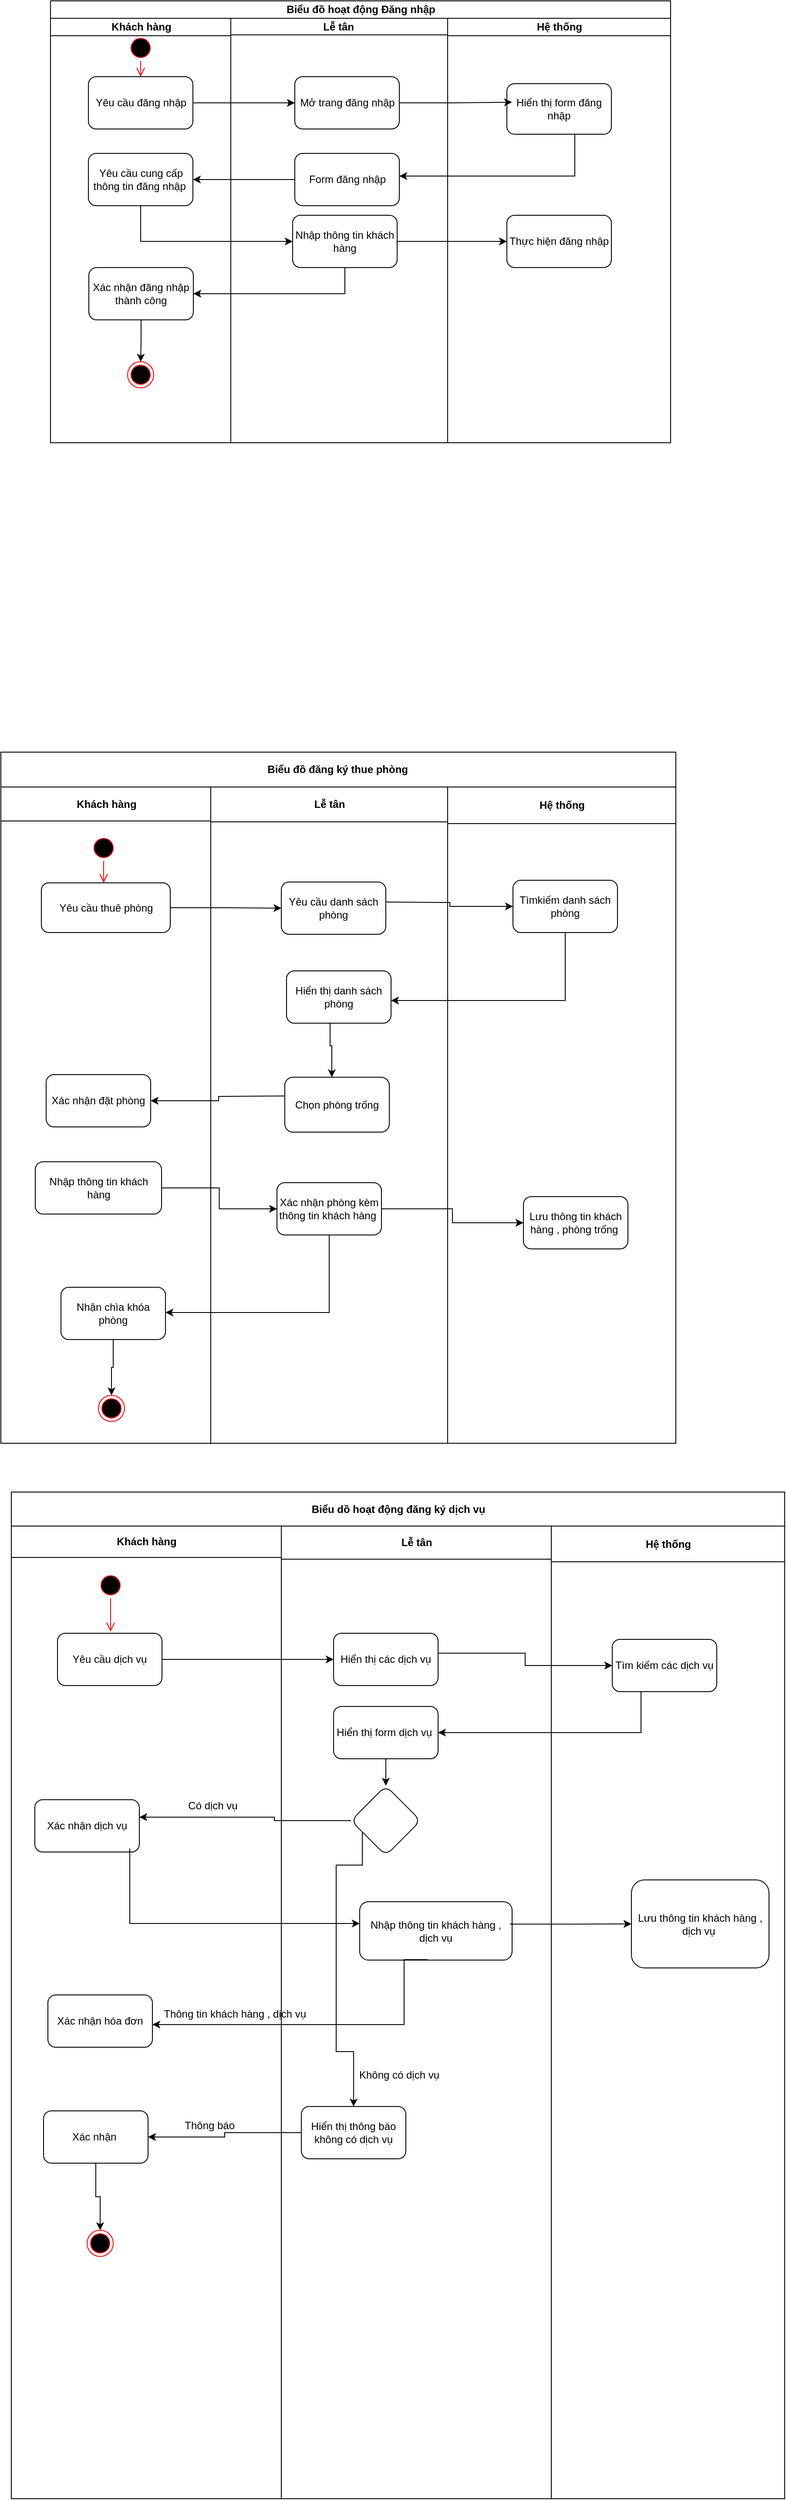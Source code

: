 <mxfile version="24.8.3">
  <diagram name="Trang-1" id="MTdkF9mDi7R8WwIQ6yO3">
    <mxGraphModel dx="1668" dy="1347" grid="0" gridSize="10" guides="1" tooltips="1" connect="1" arrows="1" fold="1" page="0" pageScale="1" pageWidth="827" pageHeight="1169" math="0" shadow="0">
      <root>
        <mxCell id="0" />
        <mxCell id="1" parent="0" />
        <mxCell id="F9e43ypE8cJtCJKcGlM9-1" value="Biểu đồ hoạt động Đăng nhập" style="swimlane;childLayout=stackLayout;resizeParent=1;resizeParentMax=0;startSize=20;html=1;" vertex="1" parent="1">
          <mxGeometry x="195" y="-254" width="712" height="507" as="geometry" />
        </mxCell>
        <mxCell id="F9e43ypE8cJtCJKcGlM9-2" value="Khách hàng" style="swimlane;startSize=20;html=1;" vertex="1" parent="F9e43ypE8cJtCJKcGlM9-1">
          <mxGeometry y="20" width="207" height="487" as="geometry" />
        </mxCell>
        <mxCell id="F9e43ypE8cJtCJKcGlM9-5" value="" style="ellipse;html=1;shape=startState;fillColor=#000000;strokeColor=#ff0000;" vertex="1" parent="F9e43ypE8cJtCJKcGlM9-2">
          <mxGeometry x="88.5" y="19" width="30" height="30" as="geometry" />
        </mxCell>
        <mxCell id="F9e43ypE8cJtCJKcGlM9-6" value="" style="edgeStyle=orthogonalEdgeStyle;html=1;verticalAlign=bottom;endArrow=open;endSize=8;strokeColor=#ff0000;rounded=0;" edge="1" source="F9e43ypE8cJtCJKcGlM9-5" parent="F9e43ypE8cJtCJKcGlM9-2" target="F9e43ypE8cJtCJKcGlM9-8">
          <mxGeometry relative="1" as="geometry">
            <mxPoint x="62.0" y="125" as="targetPoint" />
            <Array as="points">
              <mxPoint x="103" y="117" />
              <mxPoint x="103" y="117" />
            </Array>
          </mxGeometry>
        </mxCell>
        <mxCell id="F9e43ypE8cJtCJKcGlM9-8" value="Yêu cầu đăng nhập" style="rounded=1;whiteSpace=wrap;html=1;" vertex="1" parent="F9e43ypE8cJtCJKcGlM9-2">
          <mxGeometry x="43.5" y="67" width="120" height="60" as="geometry" />
        </mxCell>
        <mxCell id="F9e43ypE8cJtCJKcGlM9-15" value="Yêu cầu cung cấp thông tin đăng nhập&amp;nbsp;" style="rounded=1;whiteSpace=wrap;html=1;" vertex="1" parent="F9e43ypE8cJtCJKcGlM9-2">
          <mxGeometry x="43.5" y="155" width="120" height="60" as="geometry" />
        </mxCell>
        <mxCell id="F9e43ypE8cJtCJKcGlM9-92" style="edgeStyle=orthogonalEdgeStyle;rounded=0;orthogonalLoop=1;jettySize=auto;html=1;entryX=0.5;entryY=0;entryDx=0;entryDy=0;" edge="1" parent="F9e43ypE8cJtCJKcGlM9-2" source="F9e43ypE8cJtCJKcGlM9-89" target="F9e43ypE8cJtCJKcGlM9-91">
          <mxGeometry relative="1" as="geometry" />
        </mxCell>
        <mxCell id="F9e43ypE8cJtCJKcGlM9-89" value="Xác nhận đăng nhập thành công" style="whiteSpace=wrap;html=1;rounded=1;" vertex="1" parent="F9e43ypE8cJtCJKcGlM9-2">
          <mxGeometry x="44.0" y="286" width="120" height="60" as="geometry" />
        </mxCell>
        <mxCell id="F9e43ypE8cJtCJKcGlM9-91" value="" style="ellipse;html=1;shape=endState;fillColor=#000000;strokeColor=#ff0000;" vertex="1" parent="F9e43ypE8cJtCJKcGlM9-2">
          <mxGeometry x="88.5" y="394" width="30" height="30" as="geometry" />
        </mxCell>
        <mxCell id="F9e43ypE8cJtCJKcGlM9-3" value="Lễ tân&amp;nbsp;" style="swimlane;startSize=19;html=1;" vertex="1" parent="F9e43ypE8cJtCJKcGlM9-1">
          <mxGeometry x="207" y="20" width="249" height="487" as="geometry" />
        </mxCell>
        <mxCell id="F9e43ypE8cJtCJKcGlM9-9" value="Mở trang đăng nhập" style="rounded=1;whiteSpace=wrap;html=1;" vertex="1" parent="F9e43ypE8cJtCJKcGlM9-3">
          <mxGeometry x="73.5" y="67" width="120" height="60" as="geometry" />
        </mxCell>
        <mxCell id="F9e43ypE8cJtCJKcGlM9-10" value="Form đăng nhập" style="rounded=1;whiteSpace=wrap;html=1;" vertex="1" parent="F9e43ypE8cJtCJKcGlM9-3">
          <mxGeometry x="73.5" y="155" width="120" height="60" as="geometry" />
        </mxCell>
        <mxCell id="F9e43ypE8cJtCJKcGlM9-17" value="Nhập thông tin khách hàng" style="whiteSpace=wrap;html=1;rounded=1;" vertex="1" parent="F9e43ypE8cJtCJKcGlM9-3">
          <mxGeometry x="71.0" y="226" width="120" height="60" as="geometry" />
        </mxCell>
        <mxCell id="F9e43ypE8cJtCJKcGlM9-4" value="Hệ thống" style="swimlane;startSize=20;html=1;" vertex="1" parent="F9e43ypE8cJtCJKcGlM9-1">
          <mxGeometry x="456" y="20" width="256" height="487" as="geometry" />
        </mxCell>
        <mxCell id="F9e43ypE8cJtCJKcGlM9-11" value="Hiển thị form đăng nhập" style="rounded=1;whiteSpace=wrap;html=1;" vertex="1" parent="F9e43ypE8cJtCJKcGlM9-4">
          <mxGeometry x="68" y="75" width="120" height="58" as="geometry" />
        </mxCell>
        <mxCell id="F9e43ypE8cJtCJKcGlM9-20" value="Thực hiện đăng nhập" style="whiteSpace=wrap;html=1;rounded=1;" vertex="1" parent="F9e43ypE8cJtCJKcGlM9-4">
          <mxGeometry x="68" y="226" width="120" height="60" as="geometry" />
        </mxCell>
        <mxCell id="F9e43ypE8cJtCJKcGlM9-12" style="edgeStyle=orthogonalEdgeStyle;rounded=0;orthogonalLoop=1;jettySize=auto;html=1;" edge="1" parent="F9e43ypE8cJtCJKcGlM9-1" source="F9e43ypE8cJtCJKcGlM9-8" target="F9e43ypE8cJtCJKcGlM9-9">
          <mxGeometry relative="1" as="geometry" />
        </mxCell>
        <mxCell id="F9e43ypE8cJtCJKcGlM9-13" style="edgeStyle=orthogonalEdgeStyle;rounded=0;orthogonalLoop=1;jettySize=auto;html=1;entryX=0.049;entryY=0.367;entryDx=0;entryDy=0;entryPerimeter=0;" edge="1" parent="F9e43ypE8cJtCJKcGlM9-1" source="F9e43ypE8cJtCJKcGlM9-9" target="F9e43ypE8cJtCJKcGlM9-11">
          <mxGeometry relative="1" as="geometry" />
        </mxCell>
        <mxCell id="F9e43ypE8cJtCJKcGlM9-14" style="edgeStyle=orthogonalEdgeStyle;rounded=0;orthogonalLoop=1;jettySize=auto;html=1;" edge="1" parent="F9e43ypE8cJtCJKcGlM9-1" source="F9e43ypE8cJtCJKcGlM9-11" target="F9e43ypE8cJtCJKcGlM9-10">
          <mxGeometry relative="1" as="geometry">
            <Array as="points">
              <mxPoint x="602" y="201" />
            </Array>
          </mxGeometry>
        </mxCell>
        <mxCell id="F9e43ypE8cJtCJKcGlM9-16" style="edgeStyle=orthogonalEdgeStyle;rounded=0;orthogonalLoop=1;jettySize=auto;html=1;" edge="1" parent="F9e43ypE8cJtCJKcGlM9-1" source="F9e43ypE8cJtCJKcGlM9-10" target="F9e43ypE8cJtCJKcGlM9-15">
          <mxGeometry relative="1" as="geometry" />
        </mxCell>
        <mxCell id="F9e43ypE8cJtCJKcGlM9-18" value="" style="edgeStyle=orthogonalEdgeStyle;rounded=0;orthogonalLoop=1;jettySize=auto;html=1;" edge="1" parent="F9e43ypE8cJtCJKcGlM9-1" source="F9e43ypE8cJtCJKcGlM9-15" target="F9e43ypE8cJtCJKcGlM9-17">
          <mxGeometry relative="1" as="geometry">
            <Array as="points">
              <mxPoint x="103" y="276" />
            </Array>
          </mxGeometry>
        </mxCell>
        <mxCell id="F9e43ypE8cJtCJKcGlM9-21" value="" style="edgeStyle=orthogonalEdgeStyle;rounded=0;orthogonalLoop=1;jettySize=auto;html=1;" edge="1" parent="F9e43ypE8cJtCJKcGlM9-1" source="F9e43ypE8cJtCJKcGlM9-17" target="F9e43ypE8cJtCJKcGlM9-20">
          <mxGeometry relative="1" as="geometry" />
        </mxCell>
        <mxCell id="F9e43ypE8cJtCJKcGlM9-90" value="" style="edgeStyle=orthogonalEdgeStyle;rounded=0;orthogonalLoop=1;jettySize=auto;html=1;" edge="1" parent="F9e43ypE8cJtCJKcGlM9-1" source="F9e43ypE8cJtCJKcGlM9-17" target="F9e43ypE8cJtCJKcGlM9-89">
          <mxGeometry relative="1" as="geometry">
            <Array as="points">
              <mxPoint x="338" y="336" />
            </Array>
          </mxGeometry>
        </mxCell>
        <mxCell id="F9e43ypE8cJtCJKcGlM9-24" value="Biểu đồ đăng ký thue phòng&amp;nbsp;" style="swimlane;childLayout=stackLayout;resizeParent=1;resizeParentMax=0;startSize=40;html=1;" vertex="1" parent="1">
          <mxGeometry x="138" y="608" width="775" height="793" as="geometry" />
        </mxCell>
        <mxCell id="F9e43ypE8cJtCJKcGlM9-25" value="Khách hàng" style="swimlane;startSize=39;html=1;" vertex="1" parent="F9e43ypE8cJtCJKcGlM9-24">
          <mxGeometry y="40" width="241" height="753" as="geometry" />
        </mxCell>
        <mxCell id="F9e43ypE8cJtCJKcGlM9-28" value="" style="ellipse;html=1;shape=startState;fillColor=#000000;strokeColor=#ff0000;" vertex="1" parent="F9e43ypE8cJtCJKcGlM9-25">
          <mxGeometry x="103" y="55" width="30" height="30" as="geometry" />
        </mxCell>
        <mxCell id="F9e43ypE8cJtCJKcGlM9-29" value="" style="edgeStyle=orthogonalEdgeStyle;html=1;verticalAlign=bottom;endArrow=open;endSize=8;strokeColor=#ff0000;rounded=0;" edge="1" source="F9e43ypE8cJtCJKcGlM9-28" parent="F9e43ypE8cJtCJKcGlM9-25">
          <mxGeometry relative="1" as="geometry">
            <mxPoint x="118" y="110" as="targetPoint" />
          </mxGeometry>
        </mxCell>
        <mxCell id="F9e43ypE8cJtCJKcGlM9-30" value="Yêu cầu thuê phòng" style="rounded=1;whiteSpace=wrap;html=1;" vertex="1" parent="F9e43ypE8cJtCJKcGlM9-25">
          <mxGeometry x="46.5" y="110" width="148" height="57" as="geometry" />
        </mxCell>
        <mxCell id="F9e43ypE8cJtCJKcGlM9-43" value="Nhập thông tin khách hàng" style="whiteSpace=wrap;html=1;rounded=1;" vertex="1" parent="F9e43ypE8cJtCJKcGlM9-25">
          <mxGeometry x="39.5" y="430" width="145" height="60" as="geometry" />
        </mxCell>
        <mxCell id="F9e43ypE8cJtCJKcGlM9-47" value="Xác nhận đặt phòng" style="whiteSpace=wrap;html=1;rounded=1;" vertex="1" parent="F9e43ypE8cJtCJKcGlM9-25">
          <mxGeometry x="52" y="330" width="120" height="60" as="geometry" />
        </mxCell>
        <mxCell id="F9e43ypE8cJtCJKcGlM9-48" value="" style="edgeStyle=orthogonalEdgeStyle;rounded=0;orthogonalLoop=1;jettySize=auto;html=1;" edge="1" parent="F9e43ypE8cJtCJKcGlM9-25" target="F9e43ypE8cJtCJKcGlM9-47">
          <mxGeometry relative="1" as="geometry">
            <mxPoint x="328" y="354.5" as="sourcePoint" />
          </mxGeometry>
        </mxCell>
        <mxCell id="F9e43ypE8cJtCJKcGlM9-88" style="edgeStyle=orthogonalEdgeStyle;rounded=0;orthogonalLoop=1;jettySize=auto;html=1;entryX=0.5;entryY=0;entryDx=0;entryDy=0;" edge="1" parent="F9e43ypE8cJtCJKcGlM9-25" source="F9e43ypE8cJtCJKcGlM9-53" target="F9e43ypE8cJtCJKcGlM9-87">
          <mxGeometry relative="1" as="geometry" />
        </mxCell>
        <mxCell id="F9e43ypE8cJtCJKcGlM9-53" value="Nhận chìa khóa phòng" style="whiteSpace=wrap;html=1;rounded=1;" vertex="1" parent="F9e43ypE8cJtCJKcGlM9-25">
          <mxGeometry x="69" y="574" width="120" height="60" as="geometry" />
        </mxCell>
        <mxCell id="F9e43ypE8cJtCJKcGlM9-87" value="" style="ellipse;html=1;shape=endState;fillColor=#000000;strokeColor=#ff0000;" vertex="1" parent="F9e43ypE8cJtCJKcGlM9-25">
          <mxGeometry x="112" y="698" width="30" height="30" as="geometry" />
        </mxCell>
        <mxCell id="F9e43ypE8cJtCJKcGlM9-26" value="Lễ tân" style="swimlane;startSize=40;html=1;" vertex="1" parent="F9e43ypE8cJtCJKcGlM9-24">
          <mxGeometry x="241" y="40" width="272" height="753" as="geometry" />
        </mxCell>
        <mxCell id="F9e43ypE8cJtCJKcGlM9-34" value="Yêu cầu danh sách phòng" style="whiteSpace=wrap;html=1;rounded=1;" vertex="1" parent="F9e43ypE8cJtCJKcGlM9-26">
          <mxGeometry x="81" y="109" width="120" height="60" as="geometry" />
        </mxCell>
        <mxCell id="F9e43ypE8cJtCJKcGlM9-46" value="" style="edgeStyle=orthogonalEdgeStyle;rounded=0;orthogonalLoop=1;jettySize=auto;html=1;" edge="1" parent="F9e43ypE8cJtCJKcGlM9-26" target="F9e43ypE8cJtCJKcGlM9-45">
          <mxGeometry relative="1" as="geometry">
            <mxPoint x="98" y="267" as="sourcePoint" />
            <Array as="points">
              <mxPoint x="137" y="267" />
              <mxPoint x="137" y="297" />
              <mxPoint x="139" y="297" />
            </Array>
          </mxGeometry>
        </mxCell>
        <mxCell id="F9e43ypE8cJtCJKcGlM9-40" value="Hiển thị danh sách phòng" style="whiteSpace=wrap;html=1;rounded=1;" vertex="1" parent="F9e43ypE8cJtCJKcGlM9-26">
          <mxGeometry x="87" y="211" width="120" height="60" as="geometry" />
        </mxCell>
        <mxCell id="F9e43ypE8cJtCJKcGlM9-45" value="Chọn phòng trống" style="whiteSpace=wrap;html=1;rounded=1;" vertex="1" parent="F9e43ypE8cJtCJKcGlM9-26">
          <mxGeometry x="85" y="333" width="120" height="63" as="geometry" />
        </mxCell>
        <mxCell id="F9e43ypE8cJtCJKcGlM9-49" value="Xác nhận phòng kèm thông tin khách hàng&amp;nbsp;" style="whiteSpace=wrap;html=1;rounded=1;" vertex="1" parent="F9e43ypE8cJtCJKcGlM9-26">
          <mxGeometry x="76" y="454" width="120" height="60" as="geometry" />
        </mxCell>
        <mxCell id="F9e43ypE8cJtCJKcGlM9-27" value="Hệ thống" style="swimlane;startSize=42;html=1;" vertex="1" parent="F9e43ypE8cJtCJKcGlM9-24">
          <mxGeometry x="513" y="40" width="262" height="753" as="geometry" />
        </mxCell>
        <mxCell id="F9e43ypE8cJtCJKcGlM9-38" value="Tìmkiếm danh sách phòng" style="whiteSpace=wrap;html=1;rounded=1;" vertex="1" parent="F9e43ypE8cJtCJKcGlM9-27">
          <mxGeometry x="75" y="107" width="120" height="60" as="geometry" />
        </mxCell>
        <mxCell id="F9e43ypE8cJtCJKcGlM9-39" value="" style="edgeStyle=orthogonalEdgeStyle;rounded=0;orthogonalLoop=1;jettySize=auto;html=1;" edge="1" parent="F9e43ypE8cJtCJKcGlM9-27" target="F9e43ypE8cJtCJKcGlM9-38">
          <mxGeometry relative="1" as="geometry">
            <mxPoint x="-71" y="132" as="sourcePoint" />
          </mxGeometry>
        </mxCell>
        <mxCell id="F9e43ypE8cJtCJKcGlM9-51" value="Lưu thông tin khách hàng , phòng trống&amp;nbsp;" style="whiteSpace=wrap;html=1;rounded=1;" vertex="1" parent="F9e43ypE8cJtCJKcGlM9-27">
          <mxGeometry x="87" y="470" width="120" height="60" as="geometry" />
        </mxCell>
        <mxCell id="F9e43ypE8cJtCJKcGlM9-35" value="" style="edgeStyle=orthogonalEdgeStyle;rounded=0;orthogonalLoop=1;jettySize=auto;html=1;" edge="1" parent="F9e43ypE8cJtCJKcGlM9-24" source="F9e43ypE8cJtCJKcGlM9-30" target="F9e43ypE8cJtCJKcGlM9-34">
          <mxGeometry relative="1" as="geometry" />
        </mxCell>
        <mxCell id="F9e43ypE8cJtCJKcGlM9-41" value="" style="edgeStyle=orthogonalEdgeStyle;rounded=0;orthogonalLoop=1;jettySize=auto;html=1;" edge="1" parent="F9e43ypE8cJtCJKcGlM9-24" source="F9e43ypE8cJtCJKcGlM9-38" target="F9e43ypE8cJtCJKcGlM9-40">
          <mxGeometry relative="1" as="geometry">
            <Array as="points">
              <mxPoint x="648" y="285" />
            </Array>
          </mxGeometry>
        </mxCell>
        <mxCell id="F9e43ypE8cJtCJKcGlM9-50" value="" style="edgeStyle=orthogonalEdgeStyle;rounded=0;orthogonalLoop=1;jettySize=auto;html=1;" edge="1" parent="F9e43ypE8cJtCJKcGlM9-24" source="F9e43ypE8cJtCJKcGlM9-43" target="F9e43ypE8cJtCJKcGlM9-49">
          <mxGeometry relative="1" as="geometry" />
        </mxCell>
        <mxCell id="F9e43ypE8cJtCJKcGlM9-52" value="" style="edgeStyle=orthogonalEdgeStyle;rounded=0;orthogonalLoop=1;jettySize=auto;html=1;" edge="1" parent="F9e43ypE8cJtCJKcGlM9-24" source="F9e43ypE8cJtCJKcGlM9-49" target="F9e43ypE8cJtCJKcGlM9-51">
          <mxGeometry relative="1" as="geometry" />
        </mxCell>
        <mxCell id="F9e43ypE8cJtCJKcGlM9-54" value="" style="edgeStyle=orthogonalEdgeStyle;rounded=0;orthogonalLoop=1;jettySize=auto;html=1;" edge="1" parent="F9e43ypE8cJtCJKcGlM9-24" source="F9e43ypE8cJtCJKcGlM9-49" target="F9e43ypE8cJtCJKcGlM9-53">
          <mxGeometry relative="1" as="geometry">
            <Array as="points">
              <mxPoint x="377" y="643" />
            </Array>
          </mxGeometry>
        </mxCell>
        <mxCell id="F9e43ypE8cJtCJKcGlM9-55" value="Biểu dồ hoạt động đăng ký dịch vụ" style="swimlane;childLayout=stackLayout;resizeParent=1;resizeParentMax=0;startSize=39;html=1;" vertex="1" parent="1">
          <mxGeometry x="150" y="1457" width="888" height="1155" as="geometry" />
        </mxCell>
        <mxCell id="F9e43ypE8cJtCJKcGlM9-56" value="Khách hàng" style="swimlane;startSize=36;html=1;" vertex="1" parent="F9e43ypE8cJtCJKcGlM9-55">
          <mxGeometry y="39" width="310" height="1116" as="geometry" />
        </mxCell>
        <mxCell id="F9e43ypE8cJtCJKcGlM9-59" value="" style="ellipse;html=1;shape=startState;fillColor=#000000;strokeColor=#ff0000;" vertex="1" parent="F9e43ypE8cJtCJKcGlM9-56">
          <mxGeometry x="99" y="53" width="30" height="30" as="geometry" />
        </mxCell>
        <mxCell id="F9e43ypE8cJtCJKcGlM9-60" value="" style="edgeStyle=orthogonalEdgeStyle;html=1;verticalAlign=bottom;endArrow=open;endSize=8;strokeColor=#ff0000;rounded=0;" edge="1" source="F9e43ypE8cJtCJKcGlM9-59" parent="F9e43ypE8cJtCJKcGlM9-56">
          <mxGeometry relative="1" as="geometry">
            <mxPoint x="114" y="121" as="targetPoint" />
          </mxGeometry>
        </mxCell>
        <mxCell id="F9e43ypE8cJtCJKcGlM9-61" value="Yêu cầu dịch vụ" style="rounded=1;whiteSpace=wrap;html=1;" vertex="1" parent="F9e43ypE8cJtCJKcGlM9-56">
          <mxGeometry x="53" y="123" width="120" height="60" as="geometry" />
        </mxCell>
        <mxCell id="F9e43ypE8cJtCJKcGlM9-70" value="Xác nhận dịch vụ" style="whiteSpace=wrap;html=1;rounded=1;" vertex="1" parent="F9e43ypE8cJtCJKcGlM9-56">
          <mxGeometry x="27" y="314" width="120" height="60" as="geometry" />
        </mxCell>
        <mxCell id="F9e43ypE8cJtCJKcGlM9-80" value="Xác nhận hóa đơn" style="whiteSpace=wrap;html=1;rounded=1;" vertex="1" parent="F9e43ypE8cJtCJKcGlM9-56">
          <mxGeometry x="42" y="538" width="120" height="60" as="geometry" />
        </mxCell>
        <mxCell id="F9e43ypE8cJtCJKcGlM9-98" style="edgeStyle=orthogonalEdgeStyle;rounded=0;orthogonalLoop=1;jettySize=auto;html=1;entryX=0.5;entryY=0;entryDx=0;entryDy=0;" edge="1" parent="F9e43ypE8cJtCJKcGlM9-56" source="F9e43ypE8cJtCJKcGlM9-84" target="F9e43ypE8cJtCJKcGlM9-97">
          <mxGeometry relative="1" as="geometry" />
        </mxCell>
        <mxCell id="F9e43ypE8cJtCJKcGlM9-84" value="Xác nhận&amp;nbsp;" style="whiteSpace=wrap;html=1;rounded=1;" vertex="1" parent="F9e43ypE8cJtCJKcGlM9-56">
          <mxGeometry x="37" y="671" width="120" height="60" as="geometry" />
        </mxCell>
        <mxCell id="F9e43ypE8cJtCJKcGlM9-97" value="" style="ellipse;html=1;shape=endState;fillColor=#000000;strokeColor=#ff0000;" vertex="1" parent="F9e43ypE8cJtCJKcGlM9-56">
          <mxGeometry x="87" y="808" width="30" height="30" as="geometry" />
        </mxCell>
        <mxCell id="F9e43ypE8cJtCJKcGlM9-57" value="Lễ tân" style="swimlane;startSize=38;html=1;" vertex="1" parent="F9e43ypE8cJtCJKcGlM9-55">
          <mxGeometry x="310" y="39" width="310" height="1116" as="geometry" />
        </mxCell>
        <mxCell id="F9e43ypE8cJtCJKcGlM9-62" value="Hiển thị các dịch vụ" style="whiteSpace=wrap;html=1;rounded=1;" vertex="1" parent="F9e43ypE8cJtCJKcGlM9-57">
          <mxGeometry x="60" y="123" width="120" height="60" as="geometry" />
        </mxCell>
        <mxCell id="F9e43ypE8cJtCJKcGlM9-69" value="" style="edgeStyle=orthogonalEdgeStyle;rounded=0;orthogonalLoop=1;jettySize=auto;html=1;" edge="1" parent="F9e43ypE8cJtCJKcGlM9-57" source="F9e43ypE8cJtCJKcGlM9-66" target="F9e43ypE8cJtCJKcGlM9-68">
          <mxGeometry relative="1" as="geometry" />
        </mxCell>
        <mxCell id="F9e43ypE8cJtCJKcGlM9-66" value="Hiển thị form dịch vụ&amp;nbsp;" style="whiteSpace=wrap;html=1;rounded=1;" vertex="1" parent="F9e43ypE8cJtCJKcGlM9-57">
          <mxGeometry x="60" y="207" width="120" height="60" as="geometry" />
        </mxCell>
        <mxCell id="F9e43ypE8cJtCJKcGlM9-68" value="" style="rhombus;whiteSpace=wrap;html=1;rounded=1;" vertex="1" parent="F9e43ypE8cJtCJKcGlM9-57">
          <mxGeometry x="80" y="298" width="80" height="80" as="geometry" />
        </mxCell>
        <mxCell id="F9e43ypE8cJtCJKcGlM9-76" value="Nhập thông tin khách hàng , dịch vụ" style="whiteSpace=wrap;html=1;rounded=1;" vertex="1" parent="F9e43ypE8cJtCJKcGlM9-57">
          <mxGeometry x="90" y="431" width="175" height="67" as="geometry" />
        </mxCell>
        <mxCell id="F9e43ypE8cJtCJKcGlM9-77" value="" style="edgeStyle=orthogonalEdgeStyle;rounded=0;orthogonalLoop=1;jettySize=auto;html=1;" edge="1" parent="F9e43ypE8cJtCJKcGlM9-57" target="F9e43ypE8cJtCJKcGlM9-76">
          <mxGeometry relative="1" as="geometry">
            <mxPoint x="-174" y="370" as="sourcePoint" />
            <Array as="points">
              <mxPoint x="-174" y="456" />
            </Array>
          </mxGeometry>
        </mxCell>
        <mxCell id="F9e43ypE8cJtCJKcGlM9-73" value="Hiển thị thông báo không có dịch vụ" style="whiteSpace=wrap;html=1;rounded=1;" vertex="1" parent="F9e43ypE8cJtCJKcGlM9-57">
          <mxGeometry x="23" y="666" width="120" height="60" as="geometry" />
        </mxCell>
        <mxCell id="F9e43ypE8cJtCJKcGlM9-74" value="" style="edgeStyle=orthogonalEdgeStyle;rounded=0;orthogonalLoop=1;jettySize=auto;html=1;" edge="1" parent="F9e43ypE8cJtCJKcGlM9-57" source="F9e43ypE8cJtCJKcGlM9-68" target="F9e43ypE8cJtCJKcGlM9-73">
          <mxGeometry relative="1" as="geometry">
            <Array as="points">
              <mxPoint x="93" y="389" />
              <mxPoint x="63" y="389" />
              <mxPoint x="63" y="603" />
              <mxPoint x="83" y="603" />
            </Array>
          </mxGeometry>
        </mxCell>
        <mxCell id="F9e43ypE8cJtCJKcGlM9-75" value="Không có dịch vụ" style="text;html=1;align=center;verticalAlign=middle;resizable=0;points=[];autosize=1;strokeColor=none;fillColor=none;" vertex="1" parent="F9e43ypE8cJtCJKcGlM9-57">
          <mxGeometry x="80" y="617" width="110" height="26" as="geometry" />
        </mxCell>
        <mxCell id="F9e43ypE8cJtCJKcGlM9-58" value="Hệ thống" style="swimlane;startSize=41;html=1;" vertex="1" parent="F9e43ypE8cJtCJKcGlM9-55">
          <mxGeometry x="620" y="39" width="268" height="1116" as="geometry" />
        </mxCell>
        <mxCell id="F9e43ypE8cJtCJKcGlM9-64" value="Tìm kiếm các dịch vụ" style="whiteSpace=wrap;html=1;rounded=1;" vertex="1" parent="F9e43ypE8cJtCJKcGlM9-58">
          <mxGeometry x="70" y="130" width="120" height="60" as="geometry" />
        </mxCell>
        <mxCell id="F9e43ypE8cJtCJKcGlM9-78" value="Lưu thông tin khách hàng , dịch vụ&amp;nbsp;" style="whiteSpace=wrap;html=1;rounded=1;" vertex="1" parent="F9e43ypE8cJtCJKcGlM9-58">
          <mxGeometry x="92" y="406" width="158" height="101" as="geometry" />
        </mxCell>
        <mxCell id="F9e43ypE8cJtCJKcGlM9-63" value="" style="edgeStyle=orthogonalEdgeStyle;rounded=0;orthogonalLoop=1;jettySize=auto;html=1;" edge="1" parent="F9e43ypE8cJtCJKcGlM9-55" source="F9e43ypE8cJtCJKcGlM9-61" target="F9e43ypE8cJtCJKcGlM9-62">
          <mxGeometry relative="1" as="geometry" />
        </mxCell>
        <mxCell id="F9e43ypE8cJtCJKcGlM9-67" value="" style="edgeStyle=orthogonalEdgeStyle;rounded=0;orthogonalLoop=1;jettySize=auto;html=1;" edge="1" parent="F9e43ypE8cJtCJKcGlM9-55" source="F9e43ypE8cJtCJKcGlM9-64" target="F9e43ypE8cJtCJKcGlM9-66">
          <mxGeometry relative="1" as="geometry">
            <Array as="points">
              <mxPoint x="723" y="276" />
            </Array>
          </mxGeometry>
        </mxCell>
        <mxCell id="F9e43ypE8cJtCJKcGlM9-71" value="" style="edgeStyle=orthogonalEdgeStyle;rounded=0;orthogonalLoop=1;jettySize=auto;html=1;exitX=0;exitY=0.5;exitDx=0;exitDy=0;" edge="1" parent="F9e43ypE8cJtCJKcGlM9-55" source="F9e43ypE8cJtCJKcGlM9-68" target="F9e43ypE8cJtCJKcGlM9-70">
          <mxGeometry relative="1" as="geometry">
            <mxPoint x="286" y="373" as="sourcePoint" />
            <Array as="points">
              <mxPoint x="302" y="373" />
            </Array>
          </mxGeometry>
        </mxCell>
        <mxCell id="F9e43ypE8cJtCJKcGlM9-65" value="" style="edgeStyle=orthogonalEdgeStyle;rounded=0;orthogonalLoop=1;jettySize=auto;html=1;exitX=1.004;exitY=0.382;exitDx=0;exitDy=0;exitPerimeter=0;" edge="1" parent="F9e43ypE8cJtCJKcGlM9-55" source="F9e43ypE8cJtCJKcGlM9-62" target="F9e43ypE8cJtCJKcGlM9-64">
          <mxGeometry relative="1" as="geometry">
            <mxPoint x="556" y="186.053" as="sourcePoint" />
          </mxGeometry>
        </mxCell>
        <mxCell id="F9e43ypE8cJtCJKcGlM9-79" value="" style="edgeStyle=orthogonalEdgeStyle;rounded=0;orthogonalLoop=1;jettySize=auto;html=1;exitX=0.986;exitY=0.385;exitDx=0;exitDy=0;exitPerimeter=0;" edge="1" parent="F9e43ypE8cJtCJKcGlM9-55" source="F9e43ypE8cJtCJKcGlM9-76" target="F9e43ypE8cJtCJKcGlM9-78">
          <mxGeometry relative="1" as="geometry">
            <mxPoint x="544" y="466.526" as="sourcePoint" />
          </mxGeometry>
        </mxCell>
        <mxCell id="F9e43ypE8cJtCJKcGlM9-81" value="" style="edgeStyle=orthogonalEdgeStyle;rounded=0;orthogonalLoop=1;jettySize=auto;html=1;exitX=0.445;exitY=0.992;exitDx=0;exitDy=0;exitPerimeter=0;" edge="1" parent="F9e43ypE8cJtCJKcGlM9-55" source="F9e43ypE8cJtCJKcGlM9-76" target="F9e43ypE8cJtCJKcGlM9-80">
          <mxGeometry relative="1" as="geometry">
            <mxPoint x="335" y="503.526" as="sourcePoint" />
            <Array as="points">
              <mxPoint x="451" y="611" />
            </Array>
          </mxGeometry>
        </mxCell>
        <mxCell id="F9e43ypE8cJtCJKcGlM9-85" value="" style="edgeStyle=orthogonalEdgeStyle;rounded=0;orthogonalLoop=1;jettySize=auto;html=1;" edge="1" parent="F9e43ypE8cJtCJKcGlM9-55" source="F9e43ypE8cJtCJKcGlM9-73" target="F9e43ypE8cJtCJKcGlM9-84">
          <mxGeometry relative="1" as="geometry" />
        </mxCell>
        <mxCell id="F9e43ypE8cJtCJKcGlM9-72" value="Có dịch vụ" style="text;html=1;align=center;verticalAlign=middle;resizable=0;points=[];autosize=1;strokeColor=none;fillColor=none;" vertex="1" parent="1">
          <mxGeometry x="343" y="1804" width="75" height="26" as="geometry" />
        </mxCell>
        <mxCell id="F9e43ypE8cJtCJKcGlM9-83" value="Thông tin khách hàng , dịch vụ&amp;nbsp;" style="text;html=1;align=center;verticalAlign=middle;resizable=0;points=[];autosize=1;strokeColor=none;fillColor=none;" vertex="1" parent="1">
          <mxGeometry x="315" y="2043" width="185" height="26" as="geometry" />
        </mxCell>
        <mxCell id="F9e43ypE8cJtCJKcGlM9-86" value="Thông báo&amp;nbsp;" style="text;html=1;align=center;verticalAlign=middle;resizable=0;points=[];autosize=1;strokeColor=none;fillColor=none;" vertex="1" parent="1">
          <mxGeometry x="339" y="2171" width="79" height="26" as="geometry" />
        </mxCell>
      </root>
    </mxGraphModel>
  </diagram>
</mxfile>
